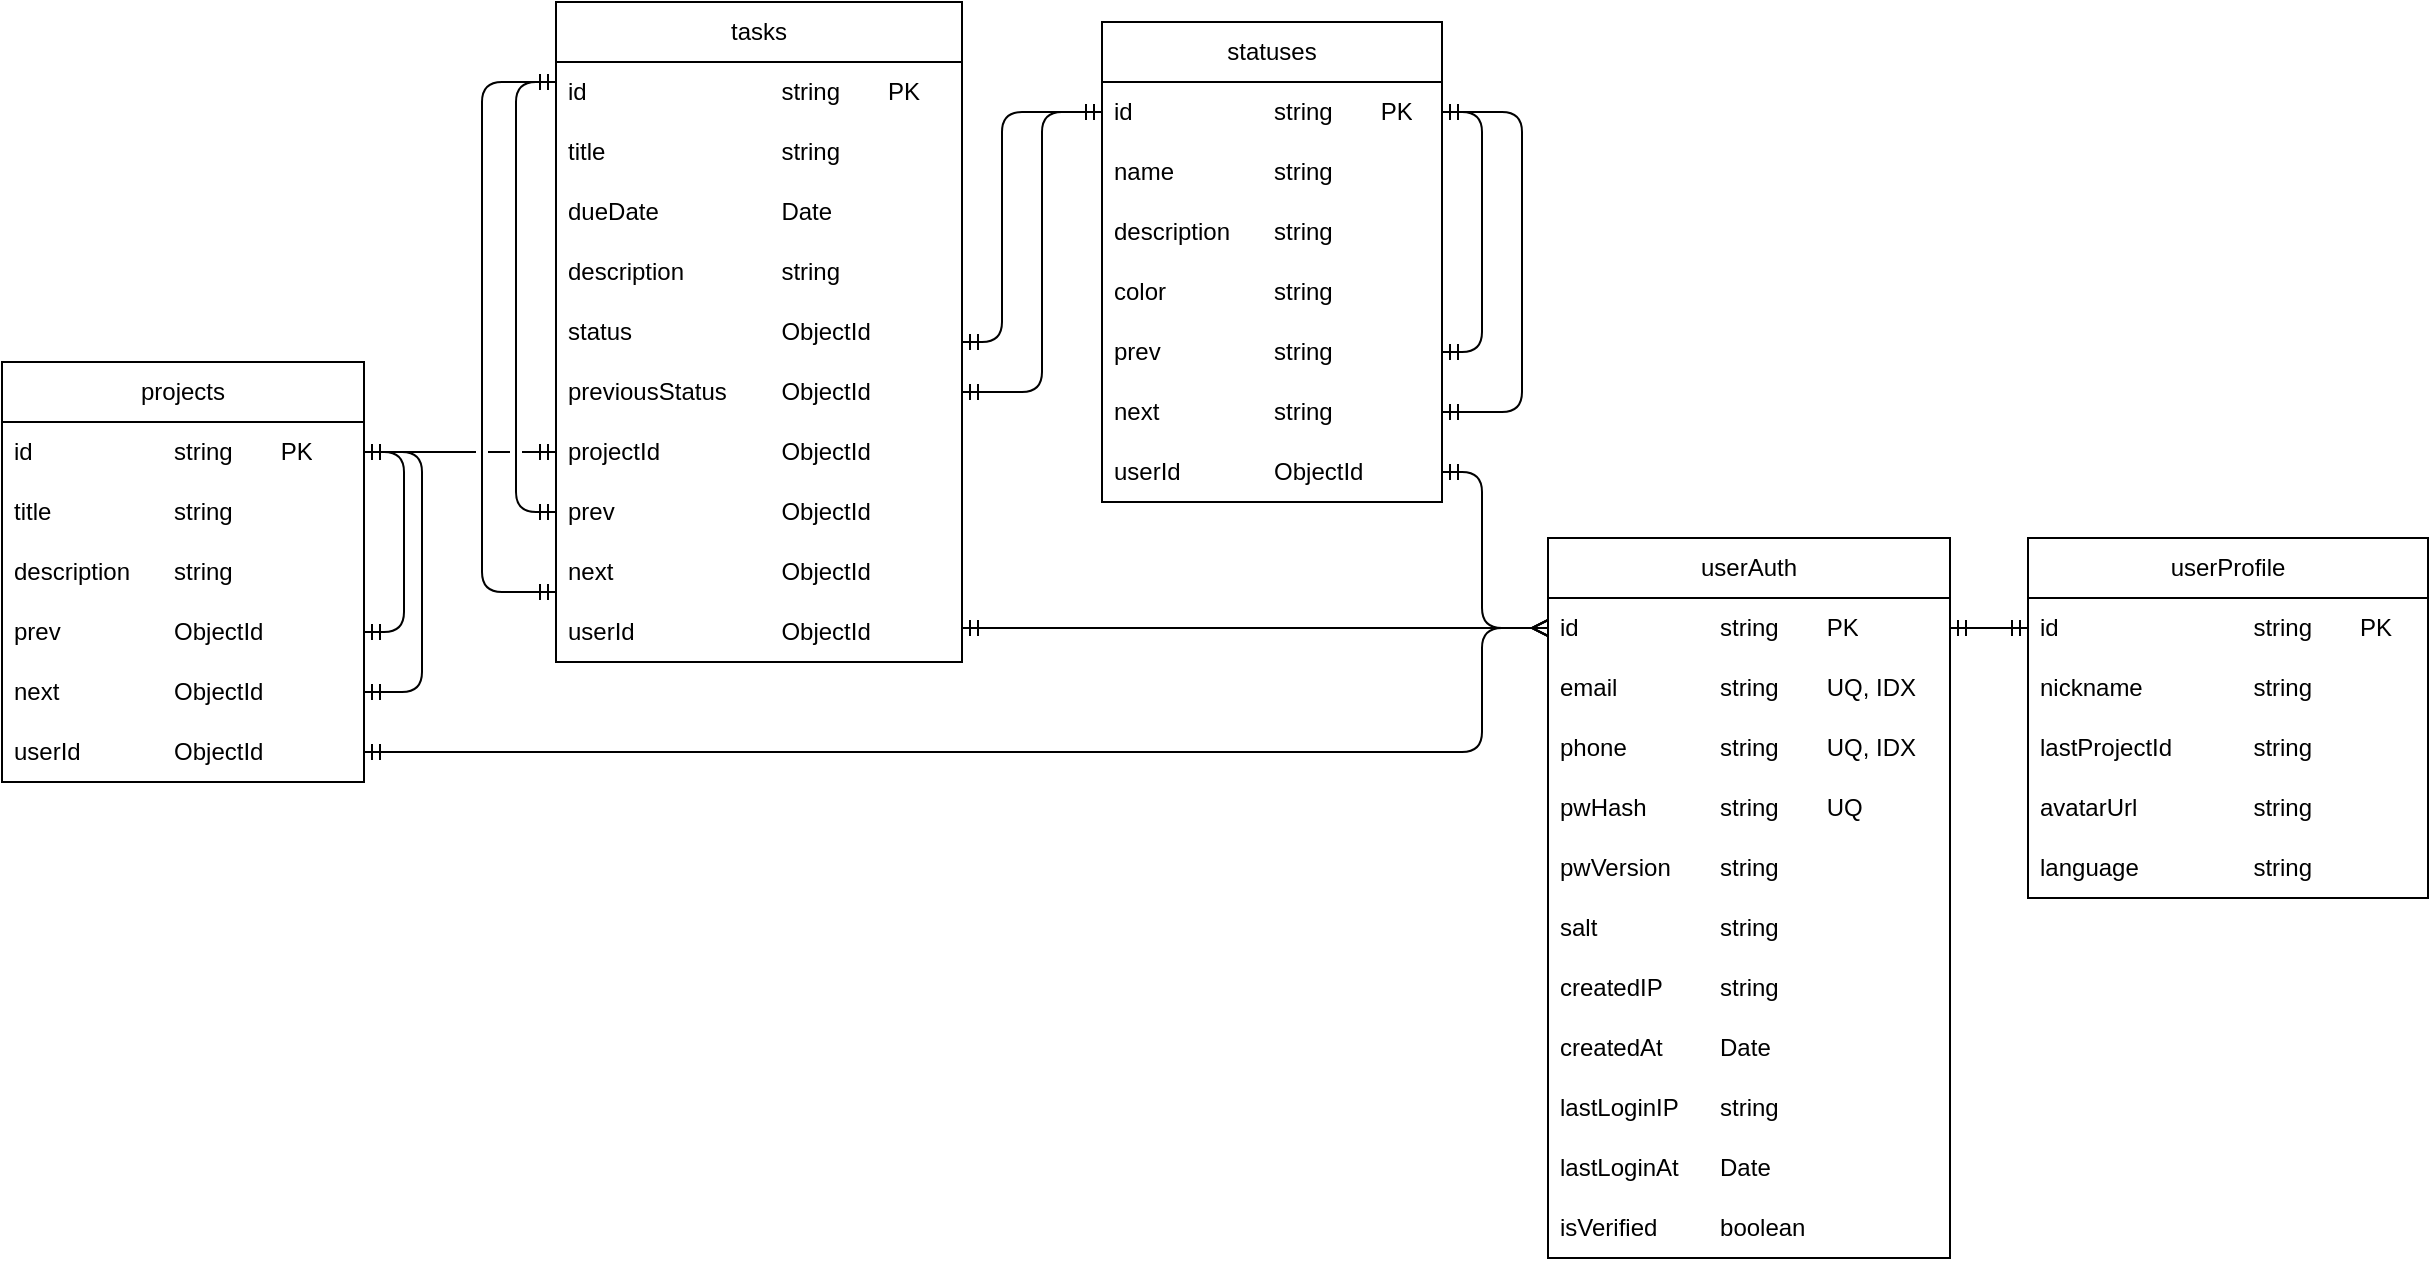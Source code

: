 <mxfile version="28.0.4">
  <diagram name="第 1 页" id="1ZaXQo-gW6QzqhUVACob">
    <mxGraphModel dx="1810" dy="750" grid="1" gridSize="10" guides="1" tooltips="1" connect="1" arrows="1" fold="1" page="0" pageScale="1" pageWidth="827" pageHeight="1169" math="0" shadow="0">
      <root>
        <mxCell id="0" />
        <mxCell id="1" parent="0" />
        <mxCell id="q-1WmjSZeAUtmICfA-64-1" value="tasks" style="swimlane;fontStyle=0;childLayout=stackLayout;horizontal=1;startSize=30;horizontalStack=0;resizeParent=1;resizeParentMax=0;resizeLast=0;collapsible=1;marginBottom=0;whiteSpace=wrap;html=1;" parent="1" vertex="1">
          <mxGeometry x="247" y="10" width="203" height="330" as="geometry" />
        </mxCell>
        <mxCell id="q-1WmjSZeAUtmICfA-64-3" value="id&lt;span style=&quot;white-space: pre;&quot;&gt;&#x9;&lt;/span&gt;&lt;span style=&quot;white-space: pre;&quot;&gt;&#x9;&lt;/span&gt;&lt;span style=&quot;white-space: pre;&quot;&gt;&#x9;&lt;span style=&quot;white-space: pre;&quot;&gt;&#x9;&lt;/span&gt;string&lt;span style=&quot;white-space: pre;&quot;&gt;&#x9;&lt;/span&gt;PK&lt;/span&gt;" style="text;strokeColor=none;fillColor=none;align=left;verticalAlign=middle;spacingLeft=4;spacingRight=4;overflow=hidden;points=[[0,0.5],[1,0.5]];portConstraint=eastwest;rotatable=0;whiteSpace=wrap;html=1;" parent="q-1WmjSZeAUtmICfA-64-1" vertex="1">
          <mxGeometry y="30" width="203" height="30" as="geometry" />
        </mxCell>
        <mxCell id="q-1WmjSZeAUtmICfA-64-4" value="title&lt;span style=&quot;white-space: pre;&quot;&gt;&#x9;&lt;/span&gt;&lt;span style=&quot;white-space: pre;&quot;&gt;&#x9;&lt;/span&gt;&lt;span style=&quot;white-space: pre;&quot;&gt;&#x9;&lt;/span&gt;&lt;span style=&quot;white-space: pre;&quot;&gt;&#x9;&lt;/span&gt;string" style="text;strokeColor=none;fillColor=none;align=left;verticalAlign=middle;spacingLeft=4;spacingRight=4;overflow=hidden;points=[[0,0.5],[1,0.5]];portConstraint=eastwest;rotatable=0;whiteSpace=wrap;html=1;" parent="q-1WmjSZeAUtmICfA-64-1" vertex="1">
          <mxGeometry y="60" width="203" height="30" as="geometry" />
        </mxCell>
        <mxCell id="q-1WmjSZeAUtmICfA-64-2" value="dueDate&lt;span style=&quot;white-space: pre;&quot;&gt;&#x9;&lt;/span&gt;&lt;span style=&quot;white-space: pre;&quot;&gt;&#x9;&lt;/span&gt;&lt;span style=&quot;white-space: pre;&quot;&gt;&#x9;&lt;/span&gt;Date" style="text;strokeColor=none;fillColor=none;align=left;verticalAlign=middle;spacingLeft=4;spacingRight=4;overflow=hidden;points=[[0,0.5],[1,0.5]];portConstraint=eastwest;rotatable=0;whiteSpace=wrap;html=1;" parent="q-1WmjSZeAUtmICfA-64-1" vertex="1">
          <mxGeometry y="90" width="203" height="30" as="geometry" />
        </mxCell>
        <mxCell id="q-1WmjSZeAUtmICfA-64-26" value="description&lt;span style=&quot;white-space: pre;&quot;&gt;&#x9;&lt;/span&gt;&lt;span style=&quot;white-space: pre;&quot;&gt;&#x9;&lt;/span&gt;string" style="text;strokeColor=none;fillColor=none;align=left;verticalAlign=middle;spacingLeft=4;spacingRight=4;overflow=hidden;points=[[0,0.5],[1,0.5]];portConstraint=eastwest;rotatable=0;whiteSpace=wrap;html=1;" parent="q-1WmjSZeAUtmICfA-64-1" vertex="1">
          <mxGeometry y="120" width="203" height="30" as="geometry" />
        </mxCell>
        <mxCell id="q-1WmjSZeAUtmICfA-64-27" value="status&lt;span style=&quot;white-space: pre;&quot;&gt;&#x9;&lt;/span&gt;&lt;span style=&quot;white-space: pre;&quot;&gt;&#x9;&lt;/span&gt;&lt;span style=&quot;white-space: pre;&quot;&gt;&#x9;&lt;/span&gt;ObjectId" style="text;strokeColor=none;fillColor=none;align=left;verticalAlign=middle;spacingLeft=4;spacingRight=4;overflow=hidden;points=[[0,0.5],[1,0.5]];portConstraint=eastwest;rotatable=0;whiteSpace=wrap;html=1;" parent="q-1WmjSZeAUtmICfA-64-1" vertex="1">
          <mxGeometry y="150" width="203" height="30" as="geometry" />
        </mxCell>
        <mxCell id="q-1WmjSZeAUtmICfA-64-28" value="previousStatus&lt;span style=&quot;white-space: pre;&quot;&gt;&#x9;&lt;/span&gt;ObjectId" style="text;strokeColor=none;fillColor=none;align=left;verticalAlign=middle;spacingLeft=4;spacingRight=4;overflow=hidden;points=[[0,0.5],[1,0.5]];portConstraint=eastwest;rotatable=0;whiteSpace=wrap;html=1;" parent="q-1WmjSZeAUtmICfA-64-1" vertex="1">
          <mxGeometry y="180" width="203" height="30" as="geometry" />
        </mxCell>
        <mxCell id="q-1WmjSZeAUtmICfA-64-36" value="projectId&lt;span style=&quot;white-space: pre;&quot;&gt;&#x9;&lt;/span&gt;&lt;span style=&quot;white-space: pre;&quot;&gt;&#x9;&lt;/span&gt;&lt;span style=&quot;white-space: pre;&quot;&gt;&#x9;&lt;/span&gt;ObjectId" style="text;strokeColor=none;fillColor=none;align=left;verticalAlign=middle;spacingLeft=4;spacingRight=4;overflow=hidden;points=[[0,0.5],[1,0.5]];portConstraint=eastwest;rotatable=0;whiteSpace=wrap;html=1;" parent="q-1WmjSZeAUtmICfA-64-1" vertex="1">
          <mxGeometry y="210" width="203" height="30" as="geometry" />
        </mxCell>
        <mxCell id="q-1WmjSZeAUtmICfA-64-47" style="edgeStyle=orthogonalEdgeStyle;rounded=1;orthogonalLoop=1;jettySize=auto;html=1;curved=0;startArrow=ERmandOne;startFill=0;endArrow=ERmandOne;endFill=0;jumpStyle=gap;" parent="q-1WmjSZeAUtmICfA-64-1" source="q-1WmjSZeAUtmICfA-64-37" target="q-1WmjSZeAUtmICfA-64-3" edge="1">
          <mxGeometry relative="1" as="geometry">
            <Array as="points">
              <mxPoint x="-20" y="255" />
              <mxPoint x="-20" y="40" />
            </Array>
          </mxGeometry>
        </mxCell>
        <mxCell id="q-1WmjSZeAUtmICfA-64-37" value="prev&lt;span style=&quot;white-space: pre;&quot;&gt;&#x9;&lt;/span&gt;&lt;span style=&quot;white-space: pre;&quot;&gt;&#x9;&lt;/span&gt;&lt;span style=&quot;white-space: pre;&quot;&gt;&#x9;&lt;/span&gt;&lt;span style=&quot;white-space: pre;&quot;&gt;&#x9;&lt;/span&gt;ObjectId" style="text;strokeColor=none;fillColor=none;align=left;verticalAlign=middle;spacingLeft=4;spacingRight=4;overflow=hidden;points=[[0,0.5],[1,0.5]];portConstraint=eastwest;rotatable=0;whiteSpace=wrap;html=1;" parent="q-1WmjSZeAUtmICfA-64-1" vertex="1">
          <mxGeometry y="240" width="203" height="30" as="geometry" />
        </mxCell>
        <mxCell id="q-1WmjSZeAUtmICfA-64-48" style="edgeStyle=orthogonalEdgeStyle;rounded=1;orthogonalLoop=1;jettySize=auto;html=1;curved=0;startArrow=ERmandOne;startFill=0;endArrow=ERmandOne;endFill=0;jumpStyle=gap;" parent="q-1WmjSZeAUtmICfA-64-1" source="q-1WmjSZeAUtmICfA-64-38" target="q-1WmjSZeAUtmICfA-64-3" edge="1">
          <mxGeometry relative="1" as="geometry">
            <mxPoint x="-27" y="40" as="targetPoint" />
            <Array as="points">
              <mxPoint x="-37" y="295" />
              <mxPoint x="-37" y="40" />
            </Array>
          </mxGeometry>
        </mxCell>
        <mxCell id="q-1WmjSZeAUtmICfA-64-38" value="next&lt;span style=&quot;white-space: pre;&quot;&gt;&#x9;&lt;/span&gt;&lt;span style=&quot;white-space: pre;&quot;&gt;&#x9;&lt;/span&gt;&lt;span style=&quot;white-space: pre;&quot;&gt;&#x9;&lt;/span&gt;&lt;span style=&quot;white-space: pre;&quot;&gt;&#x9;&lt;/span&gt;ObjectId" style="text;strokeColor=none;fillColor=none;align=left;verticalAlign=middle;spacingLeft=4;spacingRight=4;overflow=hidden;points=[[0,0.5],[1,0.5]];portConstraint=eastwest;rotatable=0;whiteSpace=wrap;html=1;" parent="q-1WmjSZeAUtmICfA-64-1" vertex="1">
          <mxGeometry y="270" width="203" height="30" as="geometry" />
        </mxCell>
        <mxCell id="q-1WmjSZeAUtmICfA-64-55" value="userId&lt;span style=&quot;white-space: pre;&quot;&gt;&#x9;&lt;/span&gt;&lt;span style=&quot;white-space: pre;&quot;&gt;&#x9;&lt;/span&gt;&lt;span style=&quot;white-space: pre;&quot;&gt;&#x9;&lt;/span&gt;ObjectId" style="text;strokeColor=none;fillColor=none;align=left;verticalAlign=middle;spacingLeft=4;spacingRight=4;overflow=hidden;points=[[0,0.5],[1,0.5]];portConstraint=eastwest;rotatable=0;whiteSpace=wrap;html=1;" parent="q-1WmjSZeAUtmICfA-64-1" vertex="1">
          <mxGeometry y="300" width="203" height="30" as="geometry" />
        </mxCell>
        <mxCell id="q-1WmjSZeAUtmICfA-64-5" value="statuses" style="swimlane;fontStyle=0;childLayout=stackLayout;horizontal=1;startSize=30;horizontalStack=0;resizeParent=1;resizeParentMax=0;resizeLast=0;collapsible=1;marginBottom=0;whiteSpace=wrap;html=1;" parent="1" vertex="1">
          <mxGeometry x="520" y="20" width="170" height="240" as="geometry" />
        </mxCell>
        <mxCell id="q-1WmjSZeAUtmICfA-64-6" value="id&lt;span style=&quot;white-space: pre;&quot;&gt;&#x9;&lt;/span&gt;&lt;span style=&quot;white-space: pre;&quot;&gt;&#x9;&lt;/span&gt;&lt;span style=&quot;white-space: pre;&quot;&gt;&#x9;&lt;/span&gt;string&lt;span style=&quot;white-space: pre;&quot;&gt;&#x9;&lt;/span&gt;PK" style="text;strokeColor=none;fillColor=none;align=left;verticalAlign=middle;spacingLeft=4;spacingRight=4;overflow=hidden;points=[[0,0.5],[1,0.5]];portConstraint=eastwest;rotatable=0;whiteSpace=wrap;html=1;" parent="q-1WmjSZeAUtmICfA-64-5" vertex="1">
          <mxGeometry y="30" width="170" height="30" as="geometry" />
        </mxCell>
        <mxCell id="q-1WmjSZeAUtmICfA-64-7" value="name&lt;span style=&quot;white-space: pre;&quot;&gt;&#x9;&lt;/span&gt;&lt;span style=&quot;white-space: pre;&quot;&gt;&#x9;&lt;/span&gt;string" style="text;strokeColor=none;fillColor=none;align=left;verticalAlign=middle;spacingLeft=4;spacingRight=4;overflow=hidden;points=[[0,0.5],[1,0.5]];portConstraint=eastwest;rotatable=0;whiteSpace=wrap;html=1;" parent="q-1WmjSZeAUtmICfA-64-5" vertex="1">
          <mxGeometry y="60" width="170" height="30" as="geometry" />
        </mxCell>
        <mxCell id="q-1WmjSZeAUtmICfA-64-8" value="description&lt;span style=&quot;white-space: pre;&quot;&gt;&#x9;&lt;/span&gt;string" style="text;strokeColor=none;fillColor=none;align=left;verticalAlign=middle;spacingLeft=4;spacingRight=4;overflow=hidden;points=[[0,0.5],[1,0.5]];portConstraint=eastwest;rotatable=0;whiteSpace=wrap;html=1;" parent="q-1WmjSZeAUtmICfA-64-5" vertex="1">
          <mxGeometry y="90" width="170" height="30" as="geometry" />
        </mxCell>
        <mxCell id="q-1WmjSZeAUtmICfA-64-39" value="color&lt;span style=&quot;white-space: pre;&quot;&gt;&#x9;&lt;/span&gt;&lt;span style=&quot;white-space: pre;&quot;&gt;&#x9;&lt;/span&gt;string" style="text;strokeColor=none;fillColor=none;align=left;verticalAlign=middle;spacingLeft=4;spacingRight=4;overflow=hidden;points=[[0,0.5],[1,0.5]];portConstraint=eastwest;rotatable=0;whiteSpace=wrap;html=1;" parent="q-1WmjSZeAUtmICfA-64-5" vertex="1">
          <mxGeometry y="120" width="170" height="30" as="geometry" />
        </mxCell>
        <mxCell id="q-1WmjSZeAUtmICfA-64-79" style="edgeStyle=orthogonalEdgeStyle;rounded=1;orthogonalLoop=1;jettySize=auto;html=1;startArrow=ERmandOne;startFill=0;endArrow=ERmandOne;endFill=0;curved=0;" parent="q-1WmjSZeAUtmICfA-64-5" source="q-1WmjSZeAUtmICfA-64-76" target="q-1WmjSZeAUtmICfA-64-6" edge="1">
          <mxGeometry relative="1" as="geometry">
            <mxPoint x="213" y="70" as="targetPoint" />
            <Array as="points">
              <mxPoint x="190" y="165" />
              <mxPoint x="190" y="45" />
            </Array>
          </mxGeometry>
        </mxCell>
        <mxCell id="q-1WmjSZeAUtmICfA-64-76" value="prev&lt;span style=&quot;white-space: pre;&quot;&gt;&#x9;&lt;/span&gt;&lt;span style=&quot;white-space: pre;&quot;&gt;&#x9;&lt;/span&gt;&lt;span style=&quot;white-space: pre;&quot;&gt;&#x9;&lt;/span&gt;string" style="text;strokeColor=none;fillColor=none;align=left;verticalAlign=middle;spacingLeft=4;spacingRight=4;overflow=hidden;points=[[0,0.5],[1,0.5]];portConstraint=eastwest;rotatable=0;whiteSpace=wrap;html=1;" parent="q-1WmjSZeAUtmICfA-64-5" vertex="1">
          <mxGeometry y="150" width="170" height="30" as="geometry" />
        </mxCell>
        <mxCell id="q-1WmjSZeAUtmICfA-64-78" style="edgeStyle=orthogonalEdgeStyle;rounded=1;orthogonalLoop=1;jettySize=auto;html=1;startArrow=ERmandOne;startFill=0;endArrow=ERmandOne;endFill=0;curved=0;" parent="q-1WmjSZeAUtmICfA-64-5" source="q-1WmjSZeAUtmICfA-64-77" target="q-1WmjSZeAUtmICfA-64-6" edge="1">
          <mxGeometry relative="1" as="geometry">
            <Array as="points">
              <mxPoint x="210" y="195" />
              <mxPoint x="210" y="45" />
            </Array>
          </mxGeometry>
        </mxCell>
        <mxCell id="q-1WmjSZeAUtmICfA-64-77" value="next&lt;span style=&quot;white-space: pre;&quot;&gt;&#x9;&lt;/span&gt;&lt;span style=&quot;white-space: pre;&quot;&gt;&#x9;&lt;/span&gt;&lt;span style=&quot;white-space: pre;&quot;&gt;&#x9;&lt;/span&gt;string" style="text;strokeColor=none;fillColor=none;align=left;verticalAlign=middle;spacingLeft=4;spacingRight=4;overflow=hidden;points=[[0,0.5],[1,0.5]];portConstraint=eastwest;rotatable=0;whiteSpace=wrap;html=1;" parent="q-1WmjSZeAUtmICfA-64-5" vertex="1">
          <mxGeometry y="180" width="170" height="30" as="geometry" />
        </mxCell>
        <mxCell id="q-1WmjSZeAUtmICfA-64-57" value="userId&lt;span style=&quot;white-space: pre;&quot;&gt;&#x9;&lt;/span&gt;&lt;span style=&quot;white-space: pre;&quot;&gt;&#x9;&lt;/span&gt;ObjectId" style="text;strokeColor=none;fillColor=none;align=left;verticalAlign=middle;spacingLeft=4;spacingRight=4;overflow=hidden;points=[[0,0.5],[1,0.5]];portConstraint=eastwest;rotatable=0;whiteSpace=wrap;html=1;" parent="q-1WmjSZeAUtmICfA-64-5" vertex="1">
          <mxGeometry y="210" width="170" height="30" as="geometry" />
        </mxCell>
        <mxCell id="q-1WmjSZeAUtmICfA-64-9" value="projects" style="swimlane;fontStyle=0;childLayout=stackLayout;horizontal=1;startSize=30;horizontalStack=0;resizeParent=1;resizeParentMax=0;resizeLast=0;collapsible=1;marginBottom=0;whiteSpace=wrap;html=1;" parent="1" vertex="1">
          <mxGeometry x="-30" y="190" width="181" height="210" as="geometry" />
        </mxCell>
        <mxCell id="q-1WmjSZeAUtmICfA-64-11" value="id&lt;span style=&quot;white-space: pre;&quot;&gt;&#x9;&lt;/span&gt;&lt;span style=&quot;white-space: pre;&quot;&gt;&#x9;&lt;/span&gt;&lt;span style=&quot;white-space: pre;&quot;&gt;&#x9;&lt;/span&gt;string&lt;span style=&quot;white-space: pre;&quot;&gt;&#x9;&lt;/span&gt;PK" style="text;strokeColor=none;fillColor=none;align=left;verticalAlign=middle;spacingLeft=4;spacingRight=4;overflow=hidden;points=[[0,0.5],[1,0.5]];portConstraint=eastwest;rotatable=0;whiteSpace=wrap;html=1;" parent="q-1WmjSZeAUtmICfA-64-9" vertex="1">
          <mxGeometry y="30" width="181" height="30" as="geometry" />
        </mxCell>
        <mxCell id="q-1WmjSZeAUtmICfA-64-12" value="title&lt;span style=&quot;white-space: pre;&quot;&gt;&#x9;&lt;/span&gt;&lt;span style=&quot;white-space: pre;&quot;&gt;&#x9;&lt;span style=&quot;white-space: pre;&quot;&gt;&#x9;&lt;/span&gt;string&lt;/span&gt;" style="text;strokeColor=none;fillColor=none;align=left;verticalAlign=middle;spacingLeft=4;spacingRight=4;overflow=hidden;points=[[0,0.5],[1,0.5]];portConstraint=eastwest;rotatable=0;whiteSpace=wrap;html=1;" parent="q-1WmjSZeAUtmICfA-64-9" vertex="1">
          <mxGeometry y="60" width="181" height="30" as="geometry" />
        </mxCell>
        <mxCell id="q-1WmjSZeAUtmICfA-64-10" value="description&lt;span style=&quot;white-space: pre;&quot;&gt;&#x9;&lt;/span&gt;string" style="text;strokeColor=none;fillColor=none;align=left;verticalAlign=middle;spacingLeft=4;spacingRight=4;overflow=hidden;points=[[0,0.5],[1,0.5]];portConstraint=eastwest;rotatable=0;whiteSpace=wrap;html=1;" parent="q-1WmjSZeAUtmICfA-64-9" vertex="1">
          <mxGeometry y="90" width="181" height="30" as="geometry" />
        </mxCell>
        <mxCell id="q-1WmjSZeAUtmICfA-64-49" style="edgeStyle=orthogonalEdgeStyle;rounded=1;orthogonalLoop=1;jettySize=auto;html=1;exitX=1;exitY=0.5;exitDx=0;exitDy=0;curved=0;startArrow=ERmandOne;startFill=0;endArrow=ERmandOne;endFill=0;jumpStyle=gap;" parent="q-1WmjSZeAUtmICfA-64-9" source="q-1WmjSZeAUtmICfA-64-40" target="q-1WmjSZeAUtmICfA-64-11" edge="1">
          <mxGeometry relative="1" as="geometry" />
        </mxCell>
        <mxCell id="q-1WmjSZeAUtmICfA-64-40" value="prev&lt;span style=&quot;white-space: pre;&quot;&gt;&#x9;&lt;/span&gt;&lt;span style=&quot;white-space: pre;&quot;&gt;&#x9;&lt;/span&gt;&lt;span style=&quot;white-space: pre;&quot;&gt;&#x9;&lt;/span&gt;ObjectId" style="text;strokeColor=none;fillColor=none;align=left;verticalAlign=middle;spacingLeft=4;spacingRight=4;overflow=hidden;points=[[0,0.5],[1,0.5]];portConstraint=eastwest;rotatable=0;whiteSpace=wrap;html=1;" parent="q-1WmjSZeAUtmICfA-64-9" vertex="1">
          <mxGeometry y="120" width="181" height="30" as="geometry" />
        </mxCell>
        <mxCell id="q-1WmjSZeAUtmICfA-64-50" style="edgeStyle=orthogonalEdgeStyle;rounded=1;orthogonalLoop=1;jettySize=auto;html=1;exitX=1;exitY=0.5;exitDx=0;exitDy=0;curved=0;startArrow=ERmandOne;startFill=0;endArrow=ERmandOne;endFill=0;jumpStyle=gap;" parent="q-1WmjSZeAUtmICfA-64-9" source="q-1WmjSZeAUtmICfA-64-41" target="q-1WmjSZeAUtmICfA-64-11" edge="1">
          <mxGeometry relative="1" as="geometry">
            <Array as="points">
              <mxPoint x="210" y="165" />
              <mxPoint x="210" y="45" />
            </Array>
          </mxGeometry>
        </mxCell>
        <mxCell id="q-1WmjSZeAUtmICfA-64-41" value="next&lt;span style=&quot;white-space: pre;&quot;&gt;&#x9;&lt;/span&gt;&lt;span style=&quot;white-space: pre;&quot;&gt;&#x9;&lt;/span&gt;&lt;span style=&quot;white-space: pre;&quot;&gt;&#x9;&lt;/span&gt;ObjectId" style="text;strokeColor=none;fillColor=none;align=left;verticalAlign=middle;spacingLeft=4;spacingRight=4;overflow=hidden;points=[[0,0.5],[1,0.5]];portConstraint=eastwest;rotatable=0;whiteSpace=wrap;html=1;" parent="q-1WmjSZeAUtmICfA-64-9" vertex="1">
          <mxGeometry y="150" width="181" height="30" as="geometry" />
        </mxCell>
        <mxCell id="q-1WmjSZeAUtmICfA-64-56" value="userId&lt;span style=&quot;white-space: pre;&quot;&gt;&#x9;&lt;/span&gt;&lt;span style=&quot;white-space: pre;&quot;&gt;&#x9;&lt;/span&gt;ObjectId" style="text;strokeColor=none;fillColor=none;align=left;verticalAlign=middle;spacingLeft=4;spacingRight=4;overflow=hidden;points=[[0,0.5],[1,0.5]];portConstraint=eastwest;rotatable=0;whiteSpace=wrap;html=1;" parent="q-1WmjSZeAUtmICfA-64-9" vertex="1">
          <mxGeometry y="180" width="181" height="30" as="geometry" />
        </mxCell>
        <mxCell id="q-1WmjSZeAUtmICfA-64-13" value="userAuth" style="swimlane;fontStyle=0;childLayout=stackLayout;horizontal=1;startSize=30;horizontalStack=0;resizeParent=1;resizeParentMax=0;resizeLast=0;collapsible=1;marginBottom=0;whiteSpace=wrap;html=1;" parent="1" vertex="1">
          <mxGeometry x="743" y="278" width="201" height="360" as="geometry" />
        </mxCell>
        <mxCell id="q-1WmjSZeAUtmICfA-64-14" value="id&lt;span style=&quot;white-space: pre;&quot;&gt;&#x9;&lt;/span&gt;&lt;span style=&quot;white-space: pre;&quot;&gt;&#x9;&lt;/span&gt;&lt;span style=&quot;white-space: pre;&quot;&gt;&#x9;&lt;/span&gt;string&lt;span style=&quot;white-space: pre;&quot;&gt;&#x9;&lt;/span&gt;PK" style="text;strokeColor=none;fillColor=none;align=left;verticalAlign=middle;spacingLeft=4;spacingRight=4;overflow=hidden;points=[[0,0.5],[1,0.5]];portConstraint=eastwest;rotatable=0;whiteSpace=wrap;html=1;" parent="q-1WmjSZeAUtmICfA-64-13" vertex="1">
          <mxGeometry y="30" width="201" height="30" as="geometry" />
        </mxCell>
        <mxCell id="q-1WmjSZeAUtmICfA-64-53" value="email&lt;span style=&quot;white-space: pre;&quot;&gt;&#x9;&lt;span style=&quot;white-space: pre;&quot;&gt;&#x9;&lt;/span&gt;&lt;/span&gt;string&lt;span style=&quot;white-space: pre;&quot;&gt;&#x9;&lt;/span&gt;UQ, IDX" style="text;strokeColor=none;fillColor=none;align=left;verticalAlign=middle;spacingLeft=4;spacingRight=4;overflow=hidden;points=[[0,0.5],[1,0.5]];portConstraint=eastwest;rotatable=0;whiteSpace=wrap;html=1;" parent="q-1WmjSZeAUtmICfA-64-13" vertex="1">
          <mxGeometry y="60" width="201" height="30" as="geometry" />
        </mxCell>
        <mxCell id="02wCuKa1TxFtnbC8HweJ-12" value="phone&lt;span style=&quot;white-space: pre;&quot;&gt;&#x9;&lt;span style=&quot;white-space: pre;&quot;&gt;&#x9;&lt;/span&gt;&lt;/span&gt;string&lt;span style=&quot;white-space: pre;&quot;&gt;&#x9;&lt;/span&gt;UQ, IDX" style="text;strokeColor=none;fillColor=none;align=left;verticalAlign=middle;spacingLeft=4;spacingRight=4;overflow=hidden;points=[[0,0.5],[1,0.5]];portConstraint=eastwest;rotatable=0;whiteSpace=wrap;html=1;" vertex="1" parent="q-1WmjSZeAUtmICfA-64-13">
          <mxGeometry y="90" width="201" height="30" as="geometry" />
        </mxCell>
        <mxCell id="q-1WmjSZeAUtmICfA-64-16" value="pwHash&lt;span style=&quot;white-space: pre;&quot;&gt;&#x9;&lt;/span&gt;&lt;span style=&quot;white-space: pre;&quot;&gt;&#x9;&lt;/span&gt;string&lt;span style=&quot;white-space: pre;&quot;&gt;&#x9;&lt;/span&gt;UQ" style="text;strokeColor=none;fillColor=none;align=left;verticalAlign=middle;spacingLeft=4;spacingRight=4;overflow=hidden;points=[[0,0.5],[1,0.5]];portConstraint=eastwest;rotatable=0;whiteSpace=wrap;html=1;" parent="q-1WmjSZeAUtmICfA-64-13" vertex="1">
          <mxGeometry y="120" width="201" height="30" as="geometry" />
        </mxCell>
        <mxCell id="q-1WmjSZeAUtmICfA-64-69" value="pwVersion&lt;span style=&quot;white-space: pre;&quot;&gt;&#x9;&lt;/span&gt;string" style="text;strokeColor=none;fillColor=none;align=left;verticalAlign=middle;spacingLeft=4;spacingRight=4;overflow=hidden;points=[[0,0.5],[1,0.5]];portConstraint=eastwest;rotatable=0;whiteSpace=wrap;html=1;" parent="q-1WmjSZeAUtmICfA-64-13" vertex="1">
          <mxGeometry y="150" width="201" height="30" as="geometry" />
        </mxCell>
        <mxCell id="q-1WmjSZeAUtmICfA-64-63" value="salt&lt;span style=&quot;white-space: pre;&quot;&gt;&#x9;&lt;/span&gt;&lt;span style=&quot;white-space: pre;&quot;&gt;&#x9;&lt;span style=&quot;white-space: pre;&quot;&gt;&#x9;&lt;/span&gt;&lt;/span&gt;string" style="text;strokeColor=none;fillColor=none;align=left;verticalAlign=middle;spacingLeft=4;spacingRight=4;overflow=hidden;points=[[0,0.5],[1,0.5]];portConstraint=eastwest;rotatable=0;whiteSpace=wrap;html=1;" parent="q-1WmjSZeAUtmICfA-64-13" vertex="1">
          <mxGeometry y="180" width="201" height="30" as="geometry" />
        </mxCell>
        <mxCell id="q-1WmjSZeAUtmICfA-64-64" value="createdIP&lt;span style=&quot;white-space: pre;&quot;&gt;&#x9;&lt;/span&gt;&lt;span style=&quot;white-space: pre;&quot;&gt;&#x9;&lt;/span&gt;string" style="text;strokeColor=none;fillColor=none;align=left;verticalAlign=middle;spacingLeft=4;spacingRight=4;overflow=hidden;points=[[0,0.5],[1,0.5]];portConstraint=eastwest;rotatable=0;whiteSpace=wrap;html=1;" parent="q-1WmjSZeAUtmICfA-64-13" vertex="1">
          <mxGeometry y="210" width="201" height="30" as="geometry" />
        </mxCell>
        <mxCell id="02wCuKa1TxFtnbC8HweJ-18" value="createdAt&lt;span style=&quot;white-space: pre;&quot;&gt;&#x9;&lt;/span&gt;&lt;span style=&quot;white-space: pre;&quot;&gt;&#x9;&lt;/span&gt;Date" style="text;strokeColor=none;fillColor=none;align=left;verticalAlign=middle;spacingLeft=4;spacingRight=4;overflow=hidden;points=[[0,0.5],[1,0.5]];portConstraint=eastwest;rotatable=0;whiteSpace=wrap;html=1;" vertex="1" parent="q-1WmjSZeAUtmICfA-64-13">
          <mxGeometry y="240" width="201" height="30" as="geometry" />
        </mxCell>
        <mxCell id="q-1WmjSZeAUtmICfA-64-80" value="lastLoginIP&lt;span style=&quot;white-space: pre;&quot;&gt;&#x9;&lt;/span&gt;string" style="text;strokeColor=none;fillColor=none;align=left;verticalAlign=middle;spacingLeft=4;spacingRight=4;overflow=hidden;points=[[0,0.5],[1,0.5]];portConstraint=eastwest;rotatable=0;whiteSpace=wrap;html=1;" parent="q-1WmjSZeAUtmICfA-64-13" vertex="1">
          <mxGeometry y="270" width="201" height="30" as="geometry" />
        </mxCell>
        <mxCell id="q-1WmjSZeAUtmICfA-64-66" value="lastLoginAt&lt;span style=&quot;white-space: pre;&quot;&gt;&#x9;&lt;/span&gt;Date" style="text;strokeColor=none;fillColor=none;align=left;verticalAlign=middle;spacingLeft=4;spacingRight=4;overflow=hidden;points=[[0,0.5],[1,0.5]];portConstraint=eastwest;rotatable=0;whiteSpace=wrap;html=1;" parent="q-1WmjSZeAUtmICfA-64-13" vertex="1">
          <mxGeometry y="300" width="201" height="30" as="geometry" />
        </mxCell>
        <mxCell id="q-1WmjSZeAUtmICfA-64-68" value="isVerified&lt;span style=&quot;white-space: pre;&quot;&gt;&#x9;&lt;span style=&quot;white-space: pre;&quot;&gt;&#x9;&lt;/span&gt;&lt;/span&gt;boolean" style="text;strokeColor=none;fillColor=none;align=left;verticalAlign=middle;spacingLeft=4;spacingRight=4;overflow=hidden;points=[[0,0.5],[1,0.5]];portConstraint=eastwest;rotatable=0;whiteSpace=wrap;html=1;" parent="q-1WmjSZeAUtmICfA-64-13" vertex="1">
          <mxGeometry y="330" width="201" height="30" as="geometry" />
        </mxCell>
        <mxCell id="q-1WmjSZeAUtmICfA-64-42" style="edgeStyle=orthogonalEdgeStyle;rounded=1;orthogonalLoop=1;jettySize=auto;html=1;jumpStyle=gap;strokeColor=default;curved=0;flowAnimation=0;startArrow=ERmandOne;startFill=0;endArrow=ERmandOne;endFill=0;" parent="1" source="q-1WmjSZeAUtmICfA-64-36" target="q-1WmjSZeAUtmICfA-64-11" edge="1">
          <mxGeometry relative="1" as="geometry">
            <mxPoint x="321" y="-90" as="sourcePoint" />
            <mxPoint x="401" y="-40" as="targetPoint" />
          </mxGeometry>
        </mxCell>
        <mxCell id="q-1WmjSZeAUtmICfA-64-46" style="edgeStyle=orthogonalEdgeStyle;rounded=1;orthogonalLoop=1;jettySize=auto;html=1;startArrow=ERmandOne;startFill=0;endArrow=ERmandOne;endFill=0;curved=0;jumpStyle=gap;" parent="1" source="q-1WmjSZeAUtmICfA-64-27" target="q-1WmjSZeAUtmICfA-64-6" edge="1">
          <mxGeometry relative="1" as="geometry">
            <Array as="points">
              <mxPoint x="470" y="180" />
              <mxPoint x="470" y="65" />
            </Array>
          </mxGeometry>
        </mxCell>
        <mxCell id="q-1WmjSZeAUtmICfA-64-51" style="edgeStyle=orthogonalEdgeStyle;rounded=1;orthogonalLoop=1;jettySize=auto;html=1;curved=0;endArrow=ERmandOne;endFill=0;startArrow=ERmandOne;startFill=0;jumpStyle=gap;" parent="1" source="q-1WmjSZeAUtmICfA-64-28" target="q-1WmjSZeAUtmICfA-64-6" edge="1">
          <mxGeometry relative="1" as="geometry">
            <mxPoint x="587" as="targetPoint" />
            <Array as="points">
              <mxPoint x="490" y="205" />
              <mxPoint x="490" y="65" />
            </Array>
          </mxGeometry>
        </mxCell>
        <mxCell id="q-1WmjSZeAUtmICfA-64-58" style="edgeStyle=orthogonalEdgeStyle;rounded=1;orthogonalLoop=1;jettySize=auto;html=1;curved=0;endArrow=ERmany;endFill=0;startArrow=ERmandOne;startFill=0;jumpStyle=gap;" parent="1" source="q-1WmjSZeAUtmICfA-64-56" target="q-1WmjSZeAUtmICfA-64-14" edge="1">
          <mxGeometry relative="1" as="geometry">
            <Array as="points">
              <mxPoint x="710" y="385" />
              <mxPoint x="710" y="323" />
            </Array>
          </mxGeometry>
        </mxCell>
        <mxCell id="q-1WmjSZeAUtmICfA-64-59" style="edgeStyle=orthogonalEdgeStyle;rounded=1;orthogonalLoop=1;jettySize=auto;html=1;exitX=1;exitY=0.5;exitDx=0;exitDy=0;curved=0;endArrow=ERmany;endFill=0;startArrow=ERmandOne;startFill=0;jumpStyle=gap;" parent="1" source="q-1WmjSZeAUtmICfA-64-57" target="q-1WmjSZeAUtmICfA-64-14" edge="1">
          <mxGeometry relative="1" as="geometry">
            <Array as="points">
              <mxPoint x="710" y="245" />
              <mxPoint x="710" y="323" />
            </Array>
          </mxGeometry>
        </mxCell>
        <mxCell id="q-1WmjSZeAUtmICfA-64-60" style="edgeStyle=orthogonalEdgeStyle;rounded=1;orthogonalLoop=1;jettySize=auto;html=1;curved=0;endArrow=ERmany;endFill=0;startArrow=ERmandOne;startFill=0;jumpStyle=gap;" parent="1" source="q-1WmjSZeAUtmICfA-64-55" target="q-1WmjSZeAUtmICfA-64-14" edge="1">
          <mxGeometry relative="1" as="geometry">
            <Array as="points">
              <mxPoint x="590" y="323" />
              <mxPoint x="590" y="323" />
            </Array>
          </mxGeometry>
        </mxCell>
        <mxCell id="02wCuKa1TxFtnbC8HweJ-1" value="userProfile" style="swimlane;fontStyle=0;childLayout=stackLayout;horizontal=1;startSize=30;horizontalStack=0;resizeParent=1;resizeParentMax=0;resizeLast=0;collapsible=1;marginBottom=0;whiteSpace=wrap;html=1;" vertex="1" parent="1">
          <mxGeometry x="983" y="278" width="200" height="180" as="geometry" />
        </mxCell>
        <mxCell id="02wCuKa1TxFtnbC8HweJ-2" value="id&lt;span style=&quot;white-space: pre;&quot;&gt;&#x9;&lt;/span&gt;&lt;span style=&quot;white-space: pre;&quot;&gt;&#x9;&lt;/span&gt;&lt;span style=&quot;white-space: pre;&quot;&gt;&#x9;&lt;span style=&quot;white-space: pre;&quot;&gt;&#x9;&lt;/span&gt;&lt;/span&gt;string&lt;span style=&quot;white-space: pre;&quot;&gt;&#x9;&lt;/span&gt;PK" style="text;strokeColor=none;fillColor=none;align=left;verticalAlign=middle;spacingLeft=4;spacingRight=4;overflow=hidden;points=[[0,0.5],[1,0.5]];portConstraint=eastwest;rotatable=0;whiteSpace=wrap;html=1;" vertex="1" parent="02wCuKa1TxFtnbC8HweJ-1">
          <mxGeometry y="30" width="200" height="30" as="geometry" />
        </mxCell>
        <mxCell id="02wCuKa1TxFtnbC8HweJ-3" value="nickname&lt;span style=&quot;white-space: pre;&quot;&gt;&#x9;&lt;/span&gt;&lt;span style=&quot;white-space: pre;&quot;&gt;&#x9;&lt;span style=&quot;white-space: pre;&quot;&gt;&#x9;&lt;/span&gt;&lt;/span&gt;string" style="text;strokeColor=none;fillColor=none;align=left;verticalAlign=middle;spacingLeft=4;spacingRight=4;overflow=hidden;points=[[0,0.5],[1,0.5]];portConstraint=eastwest;rotatable=0;whiteSpace=wrap;html=1;" vertex="1" parent="02wCuKa1TxFtnbC8HweJ-1">
          <mxGeometry y="60" width="200" height="30" as="geometry" />
        </mxCell>
        <mxCell id="02wCuKa1TxFtnbC8HweJ-4" value="lastProjectId&lt;span style=&quot;white-space: pre;&quot;&gt;&lt;span style=&quot;white-space: pre;&quot;&gt;&#x9;&lt;span style=&quot;white-space: pre;&quot;&gt;&#x9;&lt;/span&gt;&lt;/span&gt;&lt;/span&gt;string" style="text;strokeColor=none;fillColor=none;align=left;verticalAlign=middle;spacingLeft=4;spacingRight=4;overflow=hidden;points=[[0,0.5],[1,0.5]];portConstraint=eastwest;rotatable=0;whiteSpace=wrap;html=1;" vertex="1" parent="02wCuKa1TxFtnbC8HweJ-1">
          <mxGeometry y="90" width="200" height="30" as="geometry" />
        </mxCell>
        <mxCell id="02wCuKa1TxFtnbC8HweJ-13" value="avatarUrl&lt;span style=&quot;white-space: pre;&quot;&gt;&#x9;&lt;span style=&quot;white-space: pre;&quot;&gt;&#x9;&lt;span style=&quot;white-space: pre;&quot;&gt;&#x9;&lt;/span&gt;&lt;/span&gt;&lt;/span&gt;string" style="text;strokeColor=none;fillColor=none;align=left;verticalAlign=middle;spacingLeft=4;spacingRight=4;overflow=hidden;points=[[0,0.5],[1,0.5]];portConstraint=eastwest;rotatable=0;whiteSpace=wrap;html=1;" vertex="1" parent="02wCuKa1TxFtnbC8HweJ-1">
          <mxGeometry y="120" width="200" height="30" as="geometry" />
        </mxCell>
        <mxCell id="02wCuKa1TxFtnbC8HweJ-14" value="language&lt;span style=&quot;white-space: pre;&quot;&gt;&#x9;&lt;span style=&quot;white-space: pre;&quot;&gt;&#x9;&lt;span style=&quot;white-space: pre;&quot;&gt;&#x9;&lt;/span&gt;&lt;/span&gt;&lt;/span&gt;string" style="text;strokeColor=none;fillColor=none;align=left;verticalAlign=middle;spacingLeft=4;spacingRight=4;overflow=hidden;points=[[0,0.5],[1,0.5]];portConstraint=eastwest;rotatable=0;whiteSpace=wrap;html=1;" vertex="1" parent="02wCuKa1TxFtnbC8HweJ-1">
          <mxGeometry y="150" width="200" height="30" as="geometry" />
        </mxCell>
        <mxCell id="02wCuKa1TxFtnbC8HweJ-17" style="edgeStyle=orthogonalEdgeStyle;rounded=0;orthogonalLoop=1;jettySize=auto;html=1;startArrow=ERmandOne;startFill=0;endArrow=ERmandOne;endFill=0;" edge="1" parent="1" source="02wCuKa1TxFtnbC8HweJ-2" target="q-1WmjSZeAUtmICfA-64-14">
          <mxGeometry relative="1" as="geometry" />
        </mxCell>
      </root>
    </mxGraphModel>
  </diagram>
</mxfile>
